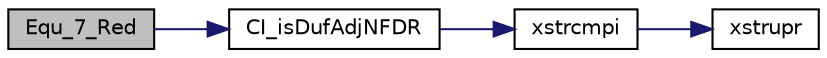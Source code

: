 digraph "Equ_7_Red"
{
  edge [fontname="Helvetica",fontsize="10",labelfontname="Helvetica",labelfontsize="10"];
  node [fontname="Helvetica",fontsize="10",shape=record];
  rankdir="LR";
  Node1 [label="Equ_7_Red",height=0.2,width=0.4,color="black", fillcolor="grey75", style="filled", fontcolor="black"];
  Node1 -> Node2 [color="midnightblue",fontsize="10",style="solid",fontname="Helvetica"];
  Node2 [label="CI_isDufAdjNFDR",height=0.2,width=0.4,color="black", fillcolor="white", style="filled",URL="$fof__ci_8c.html#ae0c9eed5d7856b096c50bc8d39544fa7"];
  Node2 -> Node3 [color="midnightblue",fontsize="10",style="solid",fontname="Helvetica"];
  Node3 [label="xstrcmpi",height=0.2,width=0.4,color="black", fillcolor="white", style="filled",URL="$fof__ansi_8h.html#ae4a2af8fafbd412557cbf887bb828c13"];
  Node3 -> Node4 [color="midnightblue",fontsize="10",style="solid",fontname="Helvetica"];
  Node4 [label="xstrupr",height=0.2,width=0.4,color="black", fillcolor="white", style="filled",URL="$fof__unix_8c.html#a597515502edd92634b421f7f86824375"];
}

